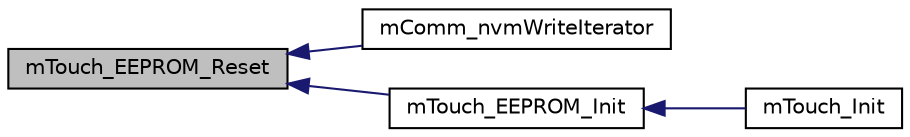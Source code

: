 digraph "mTouch_EEPROM_Reset"
{
  edge [fontname="Helvetica",fontsize="10",labelfontname="Helvetica",labelfontsize="10"];
  node [fontname="Helvetica",fontsize="10",shape=record];
  rankdir="LR";
  Node1 [label="mTouch_EEPROM_Reset",height=0.2,width=0.4,color="black", fillcolor="grey75", style="filled", fontcolor="black"];
  Node1 -> Node2 [dir="back",color="midnightblue",fontsize="10",style="solid",fontname="Helvetica"];
  Node2 [label="mComm_nvmWriteIterator",height=0.2,width=0.4,color="black", fillcolor="white", style="filled",URL="$m_comm__opcodes_8c.html#a78fae7060f0df3e6fcb6e781089fc50b"];
  Node1 -> Node3 [dir="back",color="midnightblue",fontsize="10",style="solid",fontname="Helvetica"];
  Node3 [label="mTouch_EEPROM_Init",height=0.2,width=0.4,color="black", fillcolor="white", style="filled",URL="$m_touch__eeprom_8h.html#a988e636365acc839dda8a10de030c8d0"];
  Node3 -> Node4 [dir="back",color="midnightblue",fontsize="10",style="solid",fontname="Helvetica"];
  Node4 [label="mTouch_Init",height=0.2,width=0.4,color="black", fillcolor="white", style="filled",URL="$m_touch_cap_2_p_i_c12_f_01_p_i_c16_f_01_library_2m_touch_8h.html#ab73968cbb19d4ae25a65698c15906b65",tooltip="Main initialization routine for all mTouch framework modules including the built-in communication mod..."];
}
